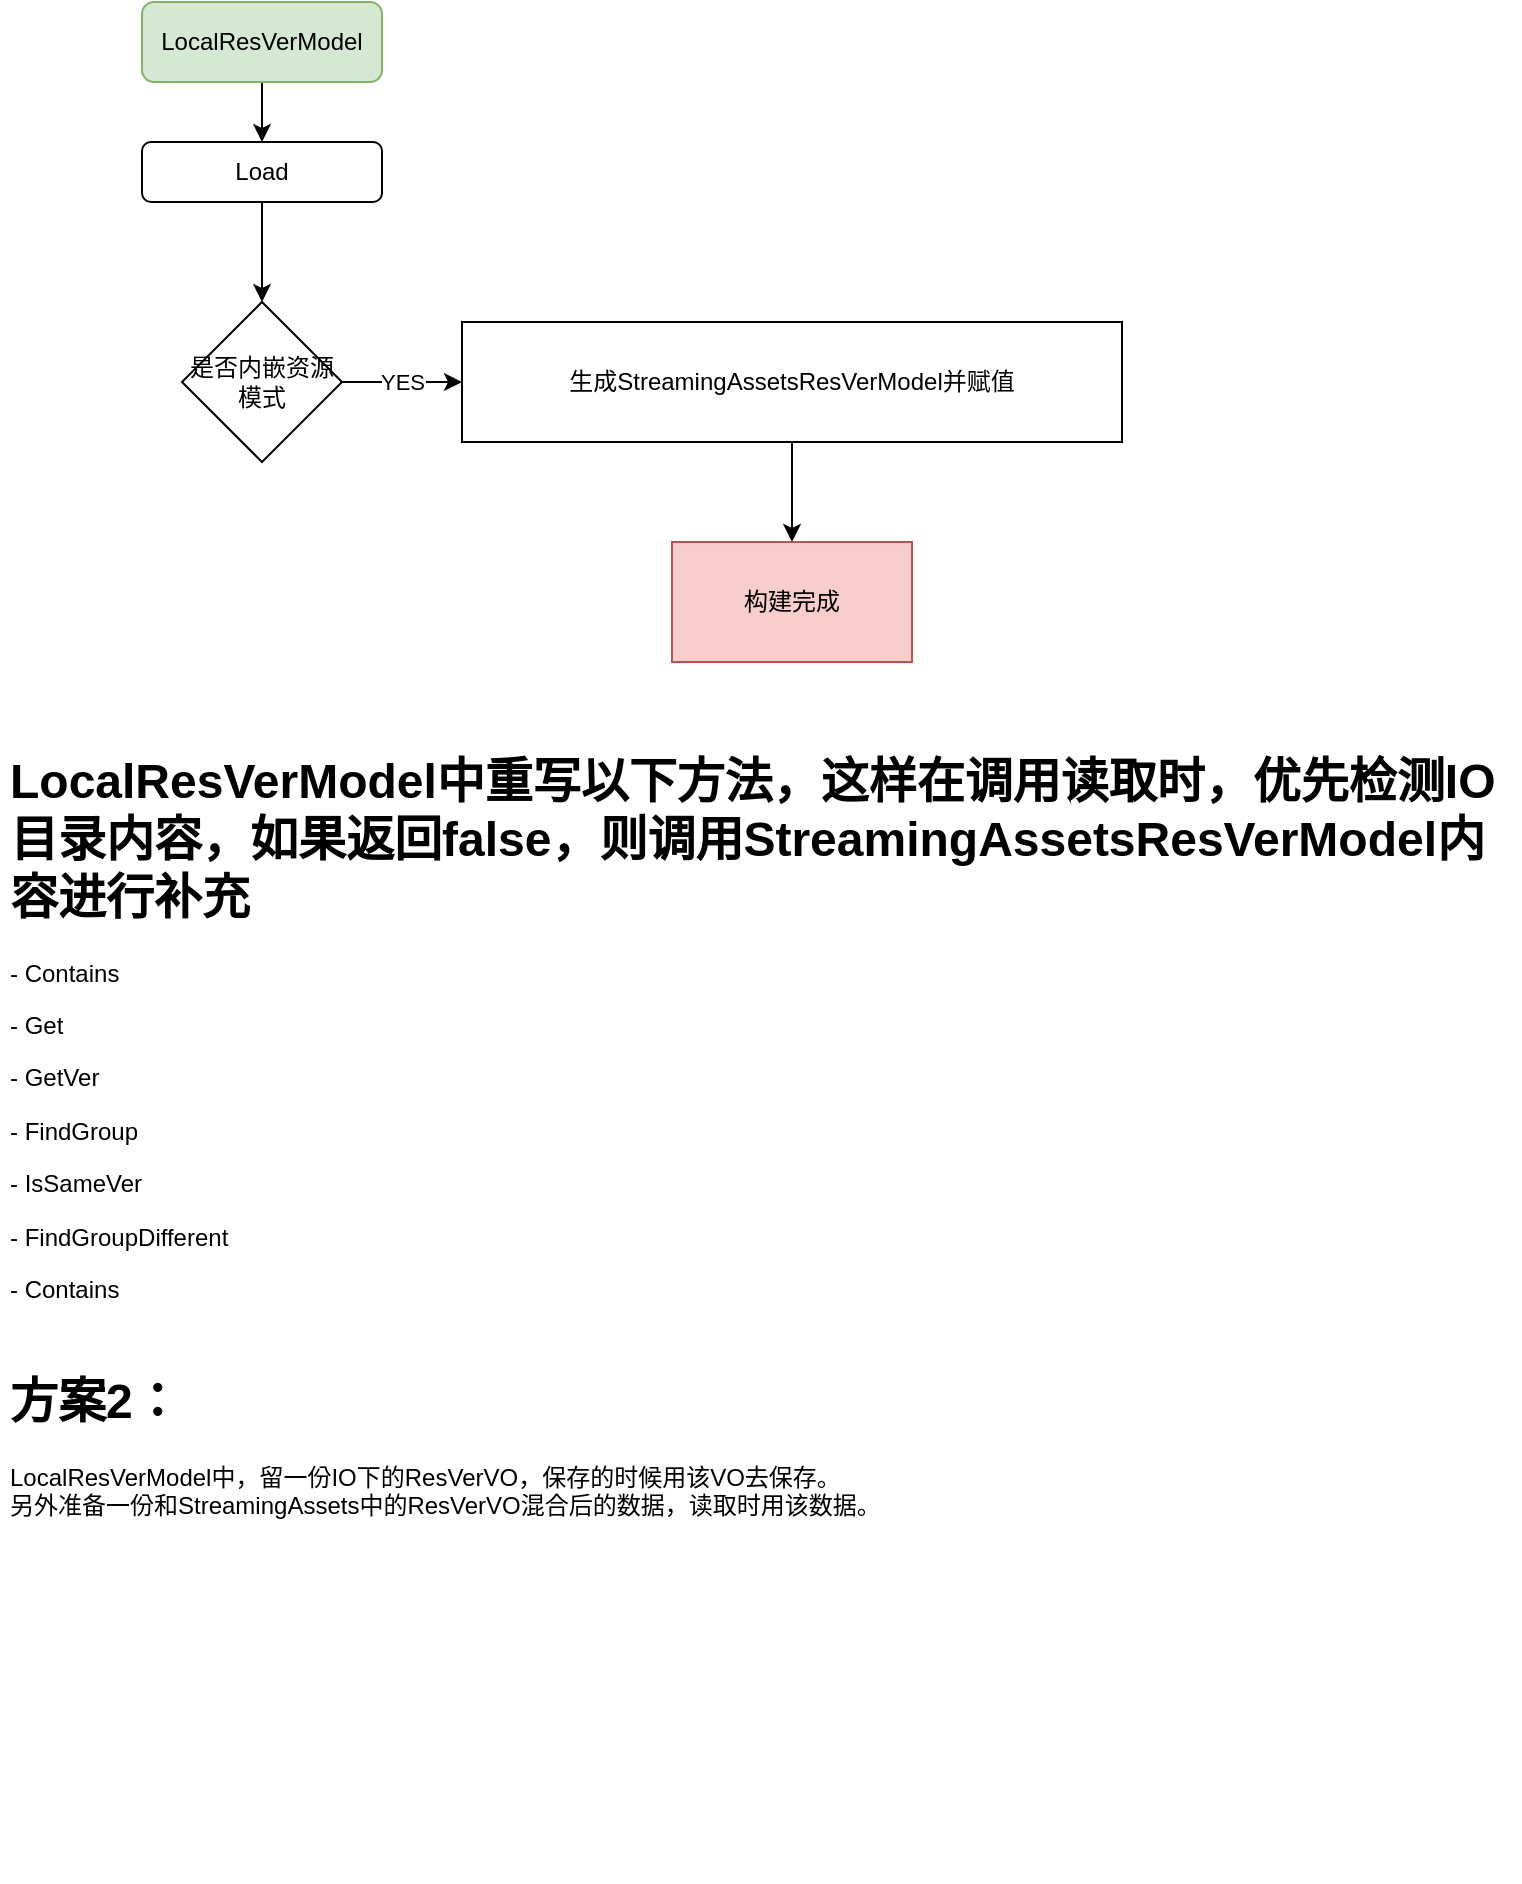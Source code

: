 <mxfile version="19.0.1" type="device"><diagram id="C5RBs43oDa-KdzZeNtuy" name="Page-1"><mxGraphModel dx="1422" dy="865" grid="1" gridSize="10" guides="1" tooltips="1" connect="1" arrows="1" fold="1" page="1" pageScale="1" pageWidth="827" pageHeight="1169" math="0" shadow="0"><root><mxCell id="WIyWlLk6GJQsqaUBKTNV-0"/><mxCell id="WIyWlLk6GJQsqaUBKTNV-1" parent="WIyWlLk6GJQsqaUBKTNV-0"/><mxCell id="y8ljHlE-nYR1V-ZYTRyt-1" style="edgeStyle=orthogonalEdgeStyle;rounded=0;orthogonalLoop=1;jettySize=auto;html=1;entryX=0.5;entryY=0;entryDx=0;entryDy=0;exitX=0.5;exitY=1;exitDx=0;exitDy=0;" parent="WIyWlLk6GJQsqaUBKTNV-1" source="hNjw_1F4uGv033mZk1ml-5" target="y8ljHlE-nYR1V-ZYTRyt-0" edge="1"><mxGeometry relative="1" as="geometry"/></mxCell><mxCell id="hNjw_1F4uGv033mZk1ml-6" style="edgeStyle=orthogonalEdgeStyle;rounded=0;orthogonalLoop=1;jettySize=auto;html=1;exitX=0.5;exitY=1;exitDx=0;exitDy=0;entryX=0.5;entryY=0;entryDx=0;entryDy=0;" edge="1" parent="WIyWlLk6GJQsqaUBKTNV-1" source="WIyWlLk6GJQsqaUBKTNV-3" target="hNjw_1F4uGv033mZk1ml-5"><mxGeometry relative="1" as="geometry"/></mxCell><mxCell id="WIyWlLk6GJQsqaUBKTNV-3" value="LocalResVerModel" style="rounded=1;whiteSpace=wrap;html=1;fontSize=12;glass=0;strokeWidth=1;shadow=0;fillColor=#d5e8d4;strokeColor=#82b366;" parent="WIyWlLk6GJQsqaUBKTNV-1" vertex="1"><mxGeometry x="105" y="40" width="120" height="40" as="geometry"/></mxCell><mxCell id="hNjw_1F4uGv033mZk1ml-1" value="YES" style="edgeStyle=orthogonalEdgeStyle;rounded=0;orthogonalLoop=1;jettySize=auto;html=1;" edge="1" parent="WIyWlLk6GJQsqaUBKTNV-1" source="y8ljHlE-nYR1V-ZYTRyt-0" target="hNjw_1F4uGv033mZk1ml-0"><mxGeometry relative="1" as="geometry"/></mxCell><mxCell id="y8ljHlE-nYR1V-ZYTRyt-0" value="是否内嵌资源模式" style="rhombus;whiteSpace=wrap;html=1;" parent="WIyWlLk6GJQsqaUBKTNV-1" vertex="1"><mxGeometry x="125" y="190" width="80" height="80" as="geometry"/></mxCell><mxCell id="hNjw_1F4uGv033mZk1ml-8" value="" style="edgeStyle=orthogonalEdgeStyle;rounded=0;orthogonalLoop=1;jettySize=auto;html=1;" edge="1" parent="WIyWlLk6GJQsqaUBKTNV-1" source="hNjw_1F4uGv033mZk1ml-0" target="hNjw_1F4uGv033mZk1ml-7"><mxGeometry relative="1" as="geometry"/></mxCell><mxCell id="hNjw_1F4uGv033mZk1ml-0" value="生成StreamingAssetsResVerModel并赋值" style="whiteSpace=wrap;html=1;" vertex="1" parent="WIyWlLk6GJQsqaUBKTNV-1"><mxGeometry x="265" y="200" width="330" height="60" as="geometry"/></mxCell><mxCell id="hNjw_1F4uGv033mZk1ml-5" value="Load" style="rounded=1;whiteSpace=wrap;html=1;" vertex="1" parent="WIyWlLk6GJQsqaUBKTNV-1"><mxGeometry x="105" y="110" width="120" height="30" as="geometry"/></mxCell><mxCell id="hNjw_1F4uGv033mZk1ml-7" value="构建完成" style="whiteSpace=wrap;html=1;fillColor=#f8cecc;strokeColor=#b85450;" vertex="1" parent="WIyWlLk6GJQsqaUBKTNV-1"><mxGeometry x="370" y="310" width="120" height="60" as="geometry"/></mxCell><mxCell id="hNjw_1F4uGv033mZk1ml-13" value="&lt;h1&gt;LocalResVerModel中重写以下方法，这样在调用读取时，优先检测IO目录内容，如果返回false，则调用StreamingAssetsResVerModel内容进行补充&lt;/h1&gt;&lt;p&gt;- Contains&lt;/p&gt;&lt;p&gt;- Get&lt;/p&gt;&lt;p&gt;- GetVer&lt;/p&gt;&lt;p&gt;- FindGroup&lt;/p&gt;&lt;p&gt;- IsSameVer&lt;/p&gt;&lt;p&gt;- FindGroupDifferent&lt;/p&gt;&lt;p&gt;- Contains&lt;/p&gt;" style="text;html=1;strokeColor=none;fillColor=none;spacing=5;spacingTop=-20;whiteSpace=wrap;overflow=hidden;rounded=0;" vertex="1" parent="WIyWlLk6GJQsqaUBKTNV-1"><mxGeometry x="34" y="410" width="760" height="310" as="geometry"/></mxCell><mxCell id="hNjw_1F4uGv033mZk1ml-14" value="&lt;h1&gt;方案2：&lt;/h1&gt;&lt;div&gt;LocalResVerModel中，留一份IO下的ResVerVO，保存的时候用该VO去保存。&lt;/div&gt;&lt;div&gt;另外准备一份和StreamingAssets中的ResVerVO混合后的数据，读取时用该数据。&lt;/div&gt;&lt;div&gt;&lt;br&gt;&lt;/div&gt;" style="text;html=1;strokeColor=none;fillColor=none;spacing=5;spacingTop=-20;whiteSpace=wrap;overflow=hidden;rounded=0;" vertex="1" parent="WIyWlLk6GJQsqaUBKTNV-1"><mxGeometry x="34" y="720" width="736" height="260" as="geometry"/></mxCell></root></mxGraphModel></diagram></mxfile>